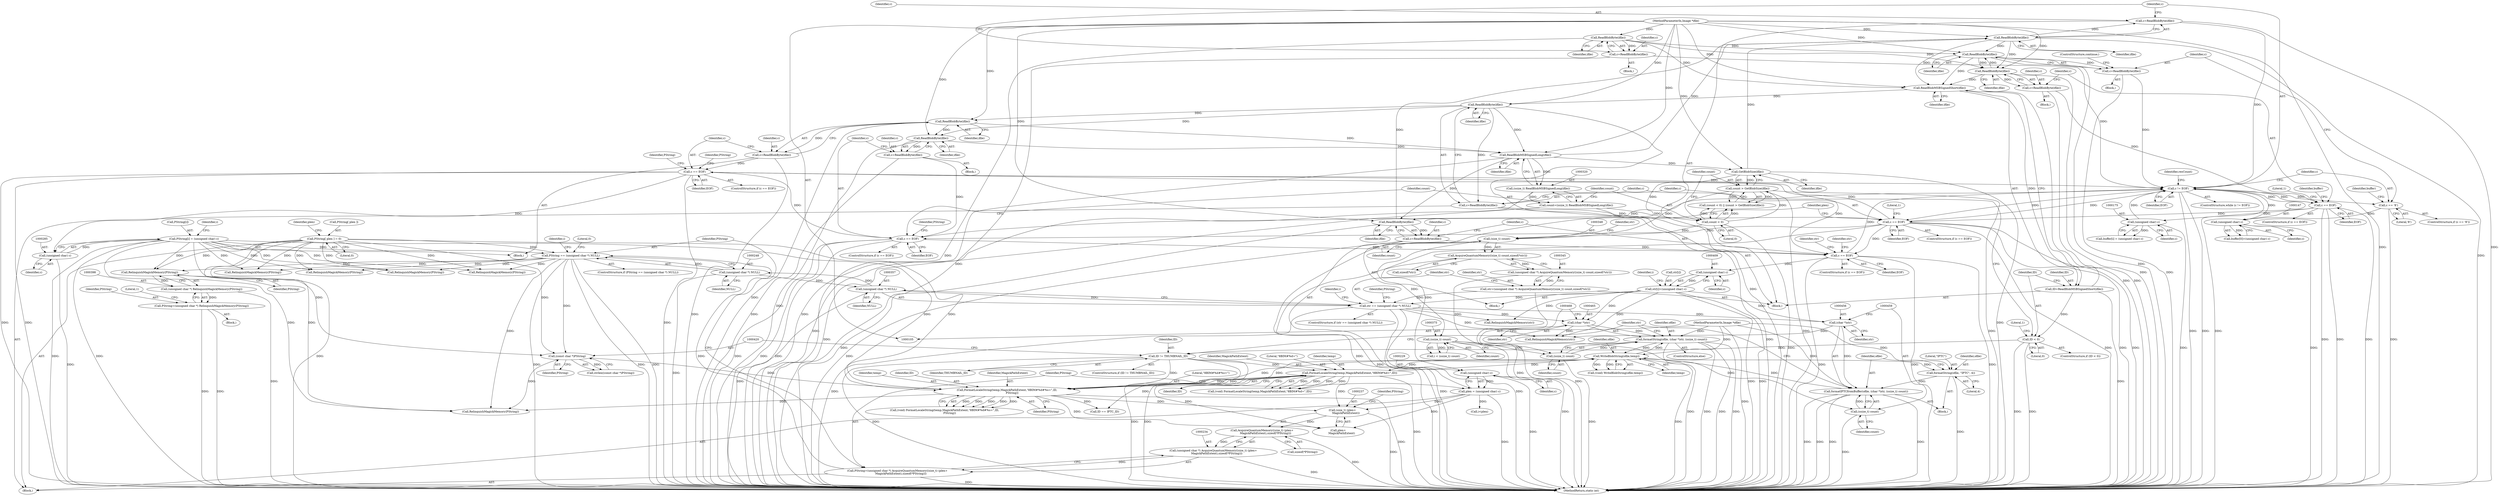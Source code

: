 digraph "1_ImageMagick_cb1214c124e1bd61f7dd551b94a794864861592e@pointer" {
"1000399" [label="(Call,RelinquishMagickMemory(PString))"];
"1000280" [label="(Call,PString[i] = (unsigned char) c)"];
"1000284" [label="(Call,(unsigned char) c)"];
"1000267" [label="(Call,c == EOF)"];
"1000262" [label="(Call,c=ReadBlobByte(ifile))"];
"1000264" [label="(Call,ReadBlobByte(ifile))"];
"1000217" [label="(Call,ReadBlobByte(ifile))"];
"1000204" [label="(Call,ReadBlobMSBSignedShort(ifile))"];
"1000129" [label="(Call,ReadBlobByte(ifile))"];
"1000106" [label="(MethodParameterIn,Image *ifile)"];
"1000199" [label="(Call,ReadBlobByte(ifile))"];
"1000161" [label="(Call,ReadBlobByte(ifile))"];
"1000486" [label="(Call,ReadBlobByte(ifile))"];
"1000330" [label="(Call,GetBlobSize(ifile))"];
"1000321" [label="(Call,ReadBlobMSBSignedLong(ifile))"];
"1000301" [label="(Call,ReadBlobByte(ifile))"];
"1000382" [label="(Call,ReadBlobByte(ifile))"];
"1000220" [label="(Call,c == EOF)"];
"1000215" [label="(Call,c=ReadBlobByte(ifile))"];
"1000164" [label="(Call,c == EOF)"];
"1000159" [label="(Call,c=ReadBlobByte(ifile))"];
"1000132" [label="(Call,c != EOF)"];
"1000127" [label="(Call,c=ReadBlobByte(ifile))"];
"1000484" [label="(Call,c=ReadBlobByte(ifile))"];
"1000197" [label="(Call,c=ReadBlobByte(ifile))"];
"1000146" [label="(Call,(unsigned char) c)"];
"1000137" [label="(Call,c == '8')"];
"1000174" [label="(Call,(unsigned char) c)"];
"1000385" [label="(Call,c == EOF)"];
"1000380" [label="(Call,c=ReadBlobByte(ifile))"];
"1000304" [label="(Call,c == EOF)"];
"1000299" [label="(Call,c=ReadBlobByte(ifile))"];
"1000287" [label="(Call,PString[ plen ] = 0)"];
"1000245" [label="(Call,PString == (unsigned char *) NULL)"];
"1000231" [label="(Call,PString=(unsigned char *) AcquireQuantumMemory((size_t) (plen+\n        MagickPathExtent),sizeof(*PString)))"];
"1000233" [label="(Call,(unsigned char *) AcquireQuantumMemory((size_t) (plen+\n        MagickPathExtent),sizeof(*PString)))"];
"1000235" [label="(Call,AcquireQuantumMemory((size_t) (plen+\n        MagickPathExtent),sizeof(*PString)))"];
"1000236" [label="(Call,(size_t) (plen+\n        MagickPathExtent))"];
"1000226" [label="(Call,plen = (unsigned char) c)"];
"1000228" [label="(Call,(unsigned char) c)"];
"1000434" [label="(Call,FormatLocaleString(temp,MagickPathExtent,\"8BIM#%d=\",ID))"];
"1000441" [label="(Call,WriteBlobString(ofile,temp))"];
"1000462" [label="(Call,formatString(ofile, (char *)str, (ssize_t) count))"];
"1000107" [label="(MethodParameterIn,Image *ofile)"];
"1000464" [label="(Call,(char *)str)"];
"1000404" [label="(Call,str[i]=(unsigned char) c)"];
"1000408" [label="(Call,(unsigned char) c)"];
"1000354" [label="(Call,str == (unsigned char *) NULL)"];
"1000342" [label="(Call,str=(unsigned char *) AcquireQuantumMemory((size_t) count,sizeof(*str)))"];
"1000344" [label="(Call,(unsigned char *) AcquireQuantumMemory((size_t) count,sizeof(*str)))"];
"1000346" [label="(Call,AcquireQuantumMemory((size_t) count,sizeof(*str)))"];
"1000347" [label="(Call,(size_t) count)"];
"1000325" [label="(Call,count < 0)"];
"1000317" [label="(Call,count=(ssize_t) ReadBlobMSBSignedLong(ifile))"];
"1000319" [label="(Call,(ssize_t) ReadBlobMSBSignedLong(ifile))"];
"1000328" [label="(Call,count > GetBlobSize(ifile))"];
"1000356" [label="(Call,(unsigned char *) NULL)"];
"1000247" [label="(Call,(unsigned char *) NULL)"];
"1000467" [label="(Call,(ssize_t) count)"];
"1000374" [label="(Call,(ssize_t) count)"];
"1000453" [label="(Call,formatIPTCfromBuffer(ofile, (char *)str, (ssize_t) count))"];
"1000449" [label="(Call,formatString(ofile, \"IPTC\", 4))"];
"1000455" [label="(Call,(char *)str)"];
"1000458" [label="(Call,(ssize_t) count)"];
"1000425" [label="(Call,FormatLocaleString(temp,MagickPathExtent,\"8BIM#%d#%s=\",ID,\n            PString))"];
"1000412" [label="(Call,ID != THUMBNAIL_ID)"];
"1000207" [label="(Call,ID < 0)"];
"1000202" [label="(Call,ID=ReadBlobMSBSignedShort(ifile))"];
"1000419" [label="(Call,(const char *)PString)"];
"1000397" [label="(Call,(unsigned char *) RelinquishMagickMemory(PString))"];
"1000395" [label="(Call,PString=(unsigned char *) RelinquishMagickMemory(PString))"];
"1000227" [label="(Identifier,plen)"];
"1000204" [label="(Call,ReadBlobMSBSignedShort(ifile))"];
"1000133" [label="(Identifier,c)"];
"1000400" [label="(Identifier,PString)"];
"1000241" [label="(Call,sizeof(*PString))"];
"1000438" [label="(Identifier,ID)"];
"1000385" [label="(Call,c == EOF)"];
"1000388" [label="(Block,)"];
"1000226" [label="(Call,plen = (unsigned char) c)"];
"1000275" [label="(Call,RelinquishMagickMemory(PString))"];
"1000137" [label="(Call,c == '8')"];
"1000443" [label="(Identifier,temp)"];
"1000134" [label="(Identifier,EOF)"];
"1000463" [label="(Identifier,ofile)"];
"1000203" [label="(Identifier,ID)"];
"1000264" [label="(Call,ReadBlobByte(ifile))"];
"1000406" [label="(Identifier,str)"];
"1000458" [label="(Call,(ssize_t) count)"];
"1000399" [label="(Call,RelinquishMagickMemory(PString))"];
"1000166" [label="(Identifier,EOF)"];
"1000386" [label="(Identifier,c)"];
"1000484" [label="(Call,c=ReadBlobByte(ifile))"];
"1000272" [label="(Identifier,PString)"];
"1000129" [label="(Call,ReadBlobByte(ifile))"];
"1000442" [label="(Identifier,ofile)"];
"1000127" [label="(Call,c=ReadBlobByte(ifile))"];
"1000364" [label="(Call,RelinquishMagickMemory(PString))"];
"1000201" [label="(ControlStructure,continue;)"];
"1000302" [label="(Identifier,ifile)"];
"1000428" [label="(Literal,\"8BIM#%d#%s=\")"];
"1000213" [label="(Block,)"];
"1000233" [label="(Call,(unsigned char *) AcquireQuantumMemory((size_t) (plen+\n        MagickPathExtent),sizeof(*PString)))"];
"1000301" [label="(Call,ReadBlobByte(ifile))"];
"1000135" [label="(Block,)"];
"1000405" [label="(Call,str[i])"];
"1000432" [label="(Call,(void) FormatLocaleString(temp,MagickPathExtent,\"8BIM#%d=\",ID))"];
"1000260" [label="(Identifier,i)"];
"1000139" [label="(Literal,'8')"];
"1000298" [label="(Block,)"];
"1000312" [label="(Call,RelinquishMagickMemory(PString))"];
"1000450" [label="(Identifier,ofile)"];
"1000132" [label="(Call,c != EOF)"];
"1000268" [label="(Identifier,c)"];
"1000325" [label="(Call,count < 0)"];
"1000434" [label="(Call,FormatLocaleString(temp,MagickPathExtent,\"8BIM#%d=\",ID))"];
"1000225" [label="(Literal,1)"];
"1000355" [label="(Identifier,str)"];
"1000172" [label="(Identifier,buffer)"];
"1000426" [label="(Identifier,temp)"];
"1000246" [label="(Identifier,PString)"];
"1000404" [label="(Call,str[i]=(unsigned char) c)"];
"1000486" [label="(Call,ReadBlobByte(ifile))"];
"1000322" [label="(Identifier,ifile)"];
"1000222" [label="(Identifier,EOF)"];
"1000131" [label="(ControlStructure,while (c != EOF))"];
"1000199" [label="(Call,ReadBlobByte(ifile))"];
"1000423" [label="(Call,(void) FormatLocaleString(temp,MagickPathExtent,\"8BIM#%d#%s=\",ID,\n            PString))"];
"1000165" [label="(Identifier,c)"];
"1000460" [label="(Identifier,count)"];
"1000209" [label="(Literal,0)"];
"1000361" [label="(Identifier,PString)"];
"1000330" [label="(Call,GetBlobSize(ifile))"];
"1000299" [label="(Call,c=ReadBlobByte(ifile))"];
"1000265" [label="(Identifier,ifile)"];
"1000329" [label="(Identifier,count)"];
"1000480" [label="(Call,RelinquishMagickMemory(PString))"];
"1000324" [label="(Call,(count < 0) || (count > GetBlobSize(ifile)))"];
"1000286" [label="(Identifier,c)"];
"1000381" [label="(Identifier,c)"];
"1000212" [label="(Literal,1)"];
"1000230" [label="(Identifier,c)"];
"1000429" [label="(Identifier,ID)"];
"1000159" [label="(Call,c=ReadBlobByte(ifile))"];
"1000198" [label="(Identifier,c)"];
"1000261" [label="(Block,)"];
"1000439" [label="(Call,(void) WriteBlobString(ofile,temp))"];
"1000162" [label="(Identifier,ifile)"];
"1000217" [label="(Call,ReadBlobByte(ifile))"];
"1000485" [label="(Identifier,c)"];
"1000138" [label="(Identifier,c)"];
"1000327" [label="(Literal,0)"];
"1000418" [label="(Call,strlen((const char *)PString))"];
"1000419" [label="(Call,(const char *)PString)"];
"1000144" [label="(Identifier,buffer)"];
"1000410" [label="(Identifier,c)"];
"1000376" [label="(Identifier,count)"];
"1000107" [label="(MethodParameterIn,Image *ofile)"];
"1000382" [label="(Call,ReadBlobByte(ifile))"];
"1000384" [label="(ControlStructure,if (c == EOF))"];
"1000387" [label="(Identifier,EOF)"];
"1000235" [label="(Call,AcquireQuantumMemory((size_t) (plen+\n        MagickPathExtent),sizeof(*PString)))"];
"1000306" [label="(Identifier,EOF)"];
"1000284" [label="(Call,(unsigned char) c)"];
"1000245" [label="(Call,PString == (unsigned char *) NULL)"];
"1000352" [label="(Identifier,str)"];
"1000282" [label="(Identifier,PString)"];
"1000437" [label="(Literal,\"8BIM#%d=\")"];
"1000326" [label="(Identifier,count)"];
"1000148" [label="(Identifier,c)"];
"1000228" [label="(Call,(unsigned char) c)"];
"1000300" [label="(Identifier,c)"];
"1000287" [label="(Call,PString[ plen ] = 0)"];
"1000303" [label="(ControlStructure,if (c == EOF))"];
"1000232" [label="(Identifier,PString)"];
"1000412" [label="(Call,ID != THUMBNAIL_ID)"];
"1000350" [label="(Call,sizeof(*str))"];
"1000396" [label="(Identifier,PString)"];
"1000448" [label="(Block,)"];
"1000305" [label="(Identifier,c)"];
"1000216" [label="(Identifier,c)"];
"1000427" [label="(Identifier,MagickPathExtent)"];
"1000474" [label="(Call,RelinquishMagickMemory(str))"];
"1000393" [label="(Call,RelinquishMagickMemory(str))"];
"1000451" [label="(Literal,\"IPTC\")"];
"1000169" [label="(Literal,1)"];
"1000379" [label="(Block,)"];
"1000263" [label="(Identifier,c)"];
"1000161" [label="(Call,ReadBlobByte(ifile))"];
"1000267" [label="(Call,c == EOF)"];
"1000452" [label="(Literal,4)"];
"1000254" [label="(Identifier,i)"];
"1000455" [label="(Call,(char *)str)"];
"1000461" [label="(ControlStructure,else)"];
"1000291" [label="(Literal,0)"];
"1000200" [label="(Identifier,ifile)"];
"1000411" [label="(ControlStructure,if (ID != THUMBNAIL_ID))"];
"1000309" [label="(Identifier,PString)"];
"1000435" [label="(Identifier,temp)"];
"1000383" [label="(Identifier,ifile)"];
"1000342" [label="(Call,str=(unsigned char *) AcquireQuantumMemory((size_t) count,sizeof(*str)))"];
"1000343" [label="(Identifier,str)"];
"1000380" [label="(Call,c=ReadBlobByte(ifile))"];
"1000337" [label="(Call,RelinquishMagickMemory(PString))"];
"1000142" [label="(Call,buffer[0]=(unsigned char) c)"];
"1000269" [label="(Identifier,EOF)"];
"1000266" [label="(ControlStructure,if (c == EOF))"];
"1000489" [label="(Identifier,resCount)"];
"1000441" [label="(Call,WriteBlobString(ofile,temp))"];
"1000344" [label="(Call,(unsigned char *) AcquireQuantumMemory((size_t) count,sizeof(*str)))"];
"1000108" [label="(Block,)"];
"1000197" [label="(Call,c=ReadBlobByte(ifile))"];
"1000374" [label="(Call,(ssize_t) count)"];
"1000318" [label="(Identifier,count)"];
"1000244" [label="(ControlStructure,if (PString == (unsigned char *) NULL))"];
"1000176" [label="(Identifier,c)"];
"1000170" [label="(Call,buffer[i] = (unsigned char) c)"];
"1000146" [label="(Call,(unsigned char) c)"];
"1000490" [label="(MethodReturn,static int)"];
"1000158" [label="(Block,)"];
"1000196" [label="(Block,)"];
"1000346" [label="(Call,AcquireQuantumMemory((size_t) count,sizeof(*str)))"];
"1000349" [label="(Identifier,count)"];
"1000163" [label="(ControlStructure,if (c == EOF))"];
"1000238" [label="(Call,plen+\n        MagickPathExtent)"];
"1000445" [label="(Call,ID == IPTC_ID)"];
"1000304" [label="(Call,c == EOF)"];
"1000467" [label="(Call,(ssize_t) count)"];
"1000471" [label="(Identifier,str)"];
"1000449" [label="(Call,formatString(ofile, \"IPTC\", 4))"];
"1000207" [label="(Call,ID < 0)"];
"1000262" [label="(Call,c=ReadBlobByte(ifile))"];
"1000347" [label="(Call,(size_t) count)"];
"1000414" [label="(Identifier,THUMBNAIL_ID)"];
"1000288" [label="(Call,PString[ plen ])"];
"1000464" [label="(Call,(char *)str)"];
"1000378" [label="(Identifier,i)"];
"1000280" [label="(Call,PString[i] = (unsigned char) c)"];
"1000128" [label="(Identifier,c)"];
"1000321" [label="(Call,ReadBlobMSBSignedLong(ifile))"];
"1000372" [label="(Call,i < (ssize_t) count)"];
"1000220" [label="(Call,c == EOF)"];
"1000436" [label="(Identifier,MagickPathExtent)"];
"1000218" [label="(Identifier,ifile)"];
"1000469" [label="(Identifier,count)"];
"1000454" [label="(Identifier,ofile)"];
"1000390" [label="(Identifier,str)"];
"1000295" [label="(Identifier,plen)"];
"1000247" [label="(Call,(unsigned char *) NULL)"];
"1000354" [label="(Call,str == (unsigned char *) NULL)"];
"1000164" [label="(Call,c == EOF)"];
"1000174" [label="(Call,(unsigned char) c)"];
"1000251" [label="(Literal,0)"];
"1000256" [label="(Call,i<plen)"];
"1000219" [label="(ControlStructure,if (c == EOF))"];
"1000453" [label="(Call,formatIPTCfromBuffer(ofile, (char *)str, (ssize_t) count))"];
"1000408" [label="(Call,(unsigned char) c)"];
"1000395" [label="(Call,PString=(unsigned char *) RelinquishMagickMemory(PString))"];
"1000397" [label="(Call,(unsigned char *) RelinquishMagickMemory(PString))"];
"1000130" [label="(Identifier,ifile)"];
"1000281" [label="(Call,PString[i])"];
"1000205" [label="(Identifier,ifile)"];
"1000457" [label="(Identifier,str)"];
"1000236" [label="(Call,(size_t) (plen+\n        MagickPathExtent))"];
"1000328" [label="(Call,count > GetBlobSize(ifile))"];
"1000487" [label="(Identifier,ifile)"];
"1000466" [label="(Identifier,str)"];
"1000249" [label="(Identifier,NULL)"];
"1000370" [label="(Identifier,i)"];
"1000413" [label="(Identifier,ID)"];
"1000106" [label="(MethodParameterIn,Image *ifile)"];
"1000356" [label="(Call,(unsigned char *) NULL)"];
"1000358" [label="(Identifier,NULL)"];
"1000425" [label="(Call,FormatLocaleString(temp,MagickPathExtent,\"8BIM#%d#%s=\",ID,\n            PString))"];
"1000221" [label="(Identifier,c)"];
"1000231" [label="(Call,PString=(unsigned char *) AcquireQuantumMemory((size_t) (plen+\n        MagickPathExtent),sizeof(*PString)))"];
"1000215" [label="(Call,c=ReadBlobByte(ifile))"];
"1000206" [label="(ControlStructure,if (ID < 0))"];
"1000331" [label="(Identifier,ifile)"];
"1000319" [label="(Call,(ssize_t) ReadBlobMSBSignedLong(ifile))"];
"1000243" [label="(Identifier,PString)"];
"1000430" [label="(Identifier,PString)"];
"1000421" [label="(Identifier,PString)"];
"1000317" [label="(Call,count=(ssize_t) ReadBlobMSBSignedLong(ifile))"];
"1000208" [label="(Identifier,ID)"];
"1000160" [label="(Identifier,c)"];
"1000462" [label="(Call,formatString(ofile, (char *)str, (ssize_t) count))"];
"1000353" [label="(ControlStructure,if (str == (unsigned char *) NULL))"];
"1000202" [label="(Call,ID=ReadBlobMSBSignedShort(ifile))"];
"1000403" [label="(Literal,1)"];
"1000136" [label="(ControlStructure,if (c == '8'))"];
"1000399" -> "1000397"  [label="AST: "];
"1000399" -> "1000400"  [label="CFG: "];
"1000400" -> "1000399"  [label="AST: "];
"1000397" -> "1000399"  [label="CFG: "];
"1000399" -> "1000397"  [label="DDG: "];
"1000280" -> "1000399"  [label="DDG: "];
"1000287" -> "1000399"  [label="DDG: "];
"1000245" -> "1000399"  [label="DDG: "];
"1000280" -> "1000261"  [label="AST: "];
"1000280" -> "1000284"  [label="CFG: "];
"1000281" -> "1000280"  [label="AST: "];
"1000284" -> "1000280"  [label="AST: "];
"1000260" -> "1000280"  [label="CFG: "];
"1000280" -> "1000490"  [label="DDG: "];
"1000280" -> "1000490"  [label="DDG: "];
"1000280" -> "1000245"  [label="DDG: "];
"1000280" -> "1000275"  [label="DDG: "];
"1000284" -> "1000280"  [label="DDG: "];
"1000280" -> "1000312"  [label="DDG: "];
"1000280" -> "1000337"  [label="DDG: "];
"1000280" -> "1000364"  [label="DDG: "];
"1000280" -> "1000419"  [label="DDG: "];
"1000280" -> "1000425"  [label="DDG: "];
"1000280" -> "1000480"  [label="DDG: "];
"1000284" -> "1000286"  [label="CFG: "];
"1000285" -> "1000284"  [label="AST: "];
"1000286" -> "1000284"  [label="AST: "];
"1000284" -> "1000490"  [label="DDG: "];
"1000267" -> "1000284"  [label="DDG: "];
"1000267" -> "1000266"  [label="AST: "];
"1000267" -> "1000269"  [label="CFG: "];
"1000268" -> "1000267"  [label="AST: "];
"1000269" -> "1000267"  [label="AST: "];
"1000272" -> "1000267"  [label="CFG: "];
"1000282" -> "1000267"  [label="CFG: "];
"1000267" -> "1000490"  [label="DDG: "];
"1000267" -> "1000490"  [label="DDG: "];
"1000267" -> "1000490"  [label="DDG: "];
"1000267" -> "1000132"  [label="DDG: "];
"1000262" -> "1000267"  [label="DDG: "];
"1000220" -> "1000267"  [label="DDG: "];
"1000267" -> "1000304"  [label="DDG: "];
"1000267" -> "1000385"  [label="DDG: "];
"1000262" -> "1000261"  [label="AST: "];
"1000262" -> "1000264"  [label="CFG: "];
"1000263" -> "1000262"  [label="AST: "];
"1000264" -> "1000262"  [label="AST: "];
"1000268" -> "1000262"  [label="CFG: "];
"1000262" -> "1000490"  [label="DDG: "];
"1000264" -> "1000262"  [label="DDG: "];
"1000264" -> "1000265"  [label="CFG: "];
"1000265" -> "1000264"  [label="AST: "];
"1000264" -> "1000490"  [label="DDG: "];
"1000217" -> "1000264"  [label="DDG: "];
"1000106" -> "1000264"  [label="DDG: "];
"1000264" -> "1000301"  [label="DDG: "];
"1000264" -> "1000321"  [label="DDG: "];
"1000217" -> "1000215"  [label="AST: "];
"1000217" -> "1000218"  [label="CFG: "];
"1000218" -> "1000217"  [label="AST: "];
"1000215" -> "1000217"  [label="CFG: "];
"1000217" -> "1000490"  [label="DDG: "];
"1000217" -> "1000215"  [label="DDG: "];
"1000204" -> "1000217"  [label="DDG: "];
"1000106" -> "1000217"  [label="DDG: "];
"1000217" -> "1000301"  [label="DDG: "];
"1000217" -> "1000321"  [label="DDG: "];
"1000204" -> "1000202"  [label="AST: "];
"1000204" -> "1000205"  [label="CFG: "];
"1000205" -> "1000204"  [label="AST: "];
"1000202" -> "1000204"  [label="CFG: "];
"1000204" -> "1000490"  [label="DDG: "];
"1000204" -> "1000202"  [label="DDG: "];
"1000129" -> "1000204"  [label="DDG: "];
"1000199" -> "1000204"  [label="DDG: "];
"1000161" -> "1000204"  [label="DDG: "];
"1000486" -> "1000204"  [label="DDG: "];
"1000106" -> "1000204"  [label="DDG: "];
"1000129" -> "1000127"  [label="AST: "];
"1000129" -> "1000130"  [label="CFG: "];
"1000130" -> "1000129"  [label="AST: "];
"1000127" -> "1000129"  [label="CFG: "];
"1000129" -> "1000490"  [label="DDG: "];
"1000129" -> "1000127"  [label="DDG: "];
"1000106" -> "1000129"  [label="DDG: "];
"1000129" -> "1000161"  [label="DDG: "];
"1000129" -> "1000199"  [label="DDG: "];
"1000106" -> "1000105"  [label="AST: "];
"1000106" -> "1000490"  [label="DDG: "];
"1000106" -> "1000161"  [label="DDG: "];
"1000106" -> "1000199"  [label="DDG: "];
"1000106" -> "1000301"  [label="DDG: "];
"1000106" -> "1000321"  [label="DDG: "];
"1000106" -> "1000330"  [label="DDG: "];
"1000106" -> "1000382"  [label="DDG: "];
"1000106" -> "1000486"  [label="DDG: "];
"1000199" -> "1000197"  [label="AST: "];
"1000199" -> "1000200"  [label="CFG: "];
"1000200" -> "1000199"  [label="AST: "];
"1000197" -> "1000199"  [label="CFG: "];
"1000199" -> "1000490"  [label="DDG: "];
"1000199" -> "1000161"  [label="DDG: "];
"1000199" -> "1000197"  [label="DDG: "];
"1000161" -> "1000199"  [label="DDG: "];
"1000486" -> "1000199"  [label="DDG: "];
"1000161" -> "1000159"  [label="AST: "];
"1000161" -> "1000162"  [label="CFG: "];
"1000162" -> "1000161"  [label="AST: "];
"1000159" -> "1000161"  [label="CFG: "];
"1000161" -> "1000490"  [label="DDG: "];
"1000161" -> "1000159"  [label="DDG: "];
"1000486" -> "1000161"  [label="DDG: "];
"1000486" -> "1000484"  [label="AST: "];
"1000486" -> "1000487"  [label="CFG: "];
"1000487" -> "1000486"  [label="AST: "];
"1000484" -> "1000486"  [label="CFG: "];
"1000486" -> "1000490"  [label="DDG: "];
"1000486" -> "1000484"  [label="DDG: "];
"1000330" -> "1000486"  [label="DDG: "];
"1000382" -> "1000486"  [label="DDG: "];
"1000321" -> "1000486"  [label="DDG: "];
"1000330" -> "1000328"  [label="AST: "];
"1000330" -> "1000331"  [label="CFG: "];
"1000331" -> "1000330"  [label="AST: "];
"1000328" -> "1000330"  [label="CFG: "];
"1000330" -> "1000490"  [label="DDG: "];
"1000330" -> "1000328"  [label="DDG: "];
"1000321" -> "1000330"  [label="DDG: "];
"1000330" -> "1000382"  [label="DDG: "];
"1000321" -> "1000319"  [label="AST: "];
"1000321" -> "1000322"  [label="CFG: "];
"1000322" -> "1000321"  [label="AST: "];
"1000319" -> "1000321"  [label="CFG: "];
"1000321" -> "1000490"  [label="DDG: "];
"1000321" -> "1000319"  [label="DDG: "];
"1000301" -> "1000321"  [label="DDG: "];
"1000321" -> "1000382"  [label="DDG: "];
"1000301" -> "1000299"  [label="AST: "];
"1000301" -> "1000302"  [label="CFG: "];
"1000302" -> "1000301"  [label="AST: "];
"1000299" -> "1000301"  [label="CFG: "];
"1000301" -> "1000490"  [label="DDG: "];
"1000301" -> "1000299"  [label="DDG: "];
"1000382" -> "1000380"  [label="AST: "];
"1000382" -> "1000383"  [label="CFG: "];
"1000383" -> "1000382"  [label="AST: "];
"1000380" -> "1000382"  [label="CFG: "];
"1000382" -> "1000490"  [label="DDG: "];
"1000382" -> "1000380"  [label="DDG: "];
"1000220" -> "1000219"  [label="AST: "];
"1000220" -> "1000222"  [label="CFG: "];
"1000221" -> "1000220"  [label="AST: "];
"1000222" -> "1000220"  [label="AST: "];
"1000225" -> "1000220"  [label="CFG: "];
"1000227" -> "1000220"  [label="CFG: "];
"1000220" -> "1000490"  [label="DDG: "];
"1000220" -> "1000490"  [label="DDG: "];
"1000220" -> "1000490"  [label="DDG: "];
"1000220" -> "1000132"  [label="DDG: "];
"1000215" -> "1000220"  [label="DDG: "];
"1000164" -> "1000220"  [label="DDG: "];
"1000132" -> "1000220"  [label="DDG: "];
"1000220" -> "1000228"  [label="DDG: "];
"1000220" -> "1000304"  [label="DDG: "];
"1000220" -> "1000385"  [label="DDG: "];
"1000215" -> "1000213"  [label="AST: "];
"1000216" -> "1000215"  [label="AST: "];
"1000221" -> "1000215"  [label="CFG: "];
"1000215" -> "1000490"  [label="DDG: "];
"1000164" -> "1000163"  [label="AST: "];
"1000164" -> "1000166"  [label="CFG: "];
"1000165" -> "1000164"  [label="AST: "];
"1000166" -> "1000164"  [label="AST: "];
"1000169" -> "1000164"  [label="CFG: "];
"1000172" -> "1000164"  [label="CFG: "];
"1000164" -> "1000490"  [label="DDG: "];
"1000164" -> "1000490"  [label="DDG: "];
"1000164" -> "1000490"  [label="DDG: "];
"1000164" -> "1000132"  [label="DDG: "];
"1000159" -> "1000164"  [label="DDG: "];
"1000132" -> "1000164"  [label="DDG: "];
"1000164" -> "1000174"  [label="DDG: "];
"1000159" -> "1000158"  [label="AST: "];
"1000160" -> "1000159"  [label="AST: "];
"1000165" -> "1000159"  [label="CFG: "];
"1000159" -> "1000490"  [label="DDG: "];
"1000132" -> "1000131"  [label="AST: "];
"1000132" -> "1000134"  [label="CFG: "];
"1000133" -> "1000132"  [label="AST: "];
"1000134" -> "1000132"  [label="AST: "];
"1000138" -> "1000132"  [label="CFG: "];
"1000489" -> "1000132"  [label="CFG: "];
"1000132" -> "1000490"  [label="DDG: "];
"1000132" -> "1000490"  [label="DDG: "];
"1000132" -> "1000490"  [label="DDG: "];
"1000127" -> "1000132"  [label="DDG: "];
"1000484" -> "1000132"  [label="DDG: "];
"1000197" -> "1000132"  [label="DDG: "];
"1000146" -> "1000132"  [label="DDG: "];
"1000174" -> "1000132"  [label="DDG: "];
"1000385" -> "1000132"  [label="DDG: "];
"1000304" -> "1000132"  [label="DDG: "];
"1000132" -> "1000137"  [label="DDG: "];
"1000127" -> "1000108"  [label="AST: "];
"1000128" -> "1000127"  [label="AST: "];
"1000133" -> "1000127"  [label="CFG: "];
"1000127" -> "1000490"  [label="DDG: "];
"1000484" -> "1000135"  [label="AST: "];
"1000485" -> "1000484"  [label="AST: "];
"1000133" -> "1000484"  [label="CFG: "];
"1000484" -> "1000490"  [label="DDG: "];
"1000197" -> "1000196"  [label="AST: "];
"1000198" -> "1000197"  [label="AST: "];
"1000201" -> "1000197"  [label="CFG: "];
"1000197" -> "1000490"  [label="DDG: "];
"1000146" -> "1000142"  [label="AST: "];
"1000146" -> "1000148"  [label="CFG: "];
"1000147" -> "1000146"  [label="AST: "];
"1000148" -> "1000146"  [label="AST: "];
"1000142" -> "1000146"  [label="CFG: "];
"1000146" -> "1000490"  [label="DDG: "];
"1000146" -> "1000142"  [label="DDG: "];
"1000137" -> "1000146"  [label="DDG: "];
"1000137" -> "1000136"  [label="AST: "];
"1000137" -> "1000139"  [label="CFG: "];
"1000138" -> "1000137"  [label="AST: "];
"1000139" -> "1000137"  [label="AST: "];
"1000144" -> "1000137"  [label="CFG: "];
"1000198" -> "1000137"  [label="CFG: "];
"1000137" -> "1000490"  [label="DDG: "];
"1000174" -> "1000170"  [label="AST: "];
"1000174" -> "1000176"  [label="CFG: "];
"1000175" -> "1000174"  [label="AST: "];
"1000176" -> "1000174"  [label="AST: "];
"1000170" -> "1000174"  [label="CFG: "];
"1000174" -> "1000490"  [label="DDG: "];
"1000174" -> "1000170"  [label="DDG: "];
"1000385" -> "1000384"  [label="AST: "];
"1000385" -> "1000387"  [label="CFG: "];
"1000386" -> "1000385"  [label="AST: "];
"1000387" -> "1000385"  [label="AST: "];
"1000390" -> "1000385"  [label="CFG: "];
"1000406" -> "1000385"  [label="CFG: "];
"1000385" -> "1000490"  [label="DDG: "];
"1000385" -> "1000490"  [label="DDG: "];
"1000385" -> "1000490"  [label="DDG: "];
"1000380" -> "1000385"  [label="DDG: "];
"1000304" -> "1000385"  [label="DDG: "];
"1000385" -> "1000408"  [label="DDG: "];
"1000380" -> "1000379"  [label="AST: "];
"1000381" -> "1000380"  [label="AST: "];
"1000386" -> "1000380"  [label="CFG: "];
"1000380" -> "1000490"  [label="DDG: "];
"1000304" -> "1000303"  [label="AST: "];
"1000304" -> "1000306"  [label="CFG: "];
"1000305" -> "1000304"  [label="AST: "];
"1000306" -> "1000304"  [label="AST: "];
"1000309" -> "1000304"  [label="CFG: "];
"1000318" -> "1000304"  [label="CFG: "];
"1000304" -> "1000490"  [label="DDG: "];
"1000304" -> "1000490"  [label="DDG: "];
"1000304" -> "1000490"  [label="DDG: "];
"1000299" -> "1000304"  [label="DDG: "];
"1000299" -> "1000298"  [label="AST: "];
"1000300" -> "1000299"  [label="AST: "];
"1000305" -> "1000299"  [label="CFG: "];
"1000299" -> "1000490"  [label="DDG: "];
"1000287" -> "1000213"  [label="AST: "];
"1000287" -> "1000291"  [label="CFG: "];
"1000288" -> "1000287"  [label="AST: "];
"1000291" -> "1000287"  [label="AST: "];
"1000295" -> "1000287"  [label="CFG: "];
"1000287" -> "1000490"  [label="DDG: "];
"1000287" -> "1000245"  [label="DDG: "];
"1000287" -> "1000275"  [label="DDG: "];
"1000287" -> "1000312"  [label="DDG: "];
"1000287" -> "1000337"  [label="DDG: "];
"1000287" -> "1000364"  [label="DDG: "];
"1000287" -> "1000419"  [label="DDG: "];
"1000287" -> "1000425"  [label="DDG: "];
"1000287" -> "1000480"  [label="DDG: "];
"1000245" -> "1000244"  [label="AST: "];
"1000245" -> "1000247"  [label="CFG: "];
"1000246" -> "1000245"  [label="AST: "];
"1000247" -> "1000245"  [label="AST: "];
"1000251" -> "1000245"  [label="CFG: "];
"1000254" -> "1000245"  [label="CFG: "];
"1000245" -> "1000490"  [label="DDG: "];
"1000245" -> "1000490"  [label="DDG: "];
"1000245" -> "1000490"  [label="DDG: "];
"1000231" -> "1000245"  [label="DDG: "];
"1000247" -> "1000245"  [label="DDG: "];
"1000245" -> "1000275"  [label="DDG: "];
"1000245" -> "1000312"  [label="DDG: "];
"1000245" -> "1000337"  [label="DDG: "];
"1000245" -> "1000364"  [label="DDG: "];
"1000245" -> "1000419"  [label="DDG: "];
"1000245" -> "1000480"  [label="DDG: "];
"1000231" -> "1000213"  [label="AST: "];
"1000231" -> "1000233"  [label="CFG: "];
"1000232" -> "1000231"  [label="AST: "];
"1000233" -> "1000231"  [label="AST: "];
"1000246" -> "1000231"  [label="CFG: "];
"1000231" -> "1000490"  [label="DDG: "];
"1000233" -> "1000231"  [label="DDG: "];
"1000233" -> "1000235"  [label="CFG: "];
"1000234" -> "1000233"  [label="AST: "];
"1000235" -> "1000233"  [label="AST: "];
"1000233" -> "1000490"  [label="DDG: "];
"1000235" -> "1000233"  [label="DDG: "];
"1000235" -> "1000241"  [label="CFG: "];
"1000236" -> "1000235"  [label="AST: "];
"1000241" -> "1000235"  [label="AST: "];
"1000235" -> "1000490"  [label="DDG: "];
"1000236" -> "1000235"  [label="DDG: "];
"1000236" -> "1000238"  [label="CFG: "];
"1000237" -> "1000236"  [label="AST: "];
"1000238" -> "1000236"  [label="AST: "];
"1000243" -> "1000236"  [label="CFG: "];
"1000236" -> "1000490"  [label="DDG: "];
"1000226" -> "1000236"  [label="DDG: "];
"1000434" -> "1000236"  [label="DDG: "];
"1000425" -> "1000236"  [label="DDG: "];
"1000226" -> "1000213"  [label="AST: "];
"1000226" -> "1000228"  [label="CFG: "];
"1000227" -> "1000226"  [label="AST: "];
"1000228" -> "1000226"  [label="AST: "];
"1000232" -> "1000226"  [label="CFG: "];
"1000226" -> "1000490"  [label="DDG: "];
"1000228" -> "1000226"  [label="DDG: "];
"1000226" -> "1000238"  [label="DDG: "];
"1000226" -> "1000256"  [label="DDG: "];
"1000228" -> "1000230"  [label="CFG: "];
"1000229" -> "1000228"  [label="AST: "];
"1000230" -> "1000228"  [label="AST: "];
"1000228" -> "1000490"  [label="DDG: "];
"1000434" -> "1000432"  [label="AST: "];
"1000434" -> "1000438"  [label="CFG: "];
"1000435" -> "1000434"  [label="AST: "];
"1000436" -> "1000434"  [label="AST: "];
"1000437" -> "1000434"  [label="AST: "];
"1000438" -> "1000434"  [label="AST: "];
"1000432" -> "1000434"  [label="CFG: "];
"1000434" -> "1000490"  [label="DDG: "];
"1000434" -> "1000238"  [label="DDG: "];
"1000434" -> "1000425"  [label="DDG: "];
"1000434" -> "1000432"  [label="DDG: "];
"1000434" -> "1000432"  [label="DDG: "];
"1000434" -> "1000432"  [label="DDG: "];
"1000434" -> "1000432"  [label="DDG: "];
"1000441" -> "1000434"  [label="DDG: "];
"1000425" -> "1000434"  [label="DDG: "];
"1000412" -> "1000434"  [label="DDG: "];
"1000434" -> "1000441"  [label="DDG: "];
"1000434" -> "1000445"  [label="DDG: "];
"1000441" -> "1000439"  [label="AST: "];
"1000441" -> "1000443"  [label="CFG: "];
"1000442" -> "1000441"  [label="AST: "];
"1000443" -> "1000441"  [label="AST: "];
"1000439" -> "1000441"  [label="CFG: "];
"1000441" -> "1000490"  [label="DDG: "];
"1000441" -> "1000425"  [label="DDG: "];
"1000441" -> "1000439"  [label="DDG: "];
"1000441" -> "1000439"  [label="DDG: "];
"1000462" -> "1000441"  [label="DDG: "];
"1000453" -> "1000441"  [label="DDG: "];
"1000107" -> "1000441"  [label="DDG: "];
"1000425" -> "1000441"  [label="DDG: "];
"1000441" -> "1000449"  [label="DDG: "];
"1000441" -> "1000462"  [label="DDG: "];
"1000462" -> "1000461"  [label="AST: "];
"1000462" -> "1000467"  [label="CFG: "];
"1000463" -> "1000462"  [label="AST: "];
"1000464" -> "1000462"  [label="AST: "];
"1000467" -> "1000462"  [label="AST: "];
"1000471" -> "1000462"  [label="CFG: "];
"1000462" -> "1000490"  [label="DDG: "];
"1000462" -> "1000490"  [label="DDG: "];
"1000462" -> "1000490"  [label="DDG: "];
"1000462" -> "1000490"  [label="DDG: "];
"1000107" -> "1000462"  [label="DDG: "];
"1000464" -> "1000462"  [label="DDG: "];
"1000467" -> "1000462"  [label="DDG: "];
"1000107" -> "1000105"  [label="AST: "];
"1000107" -> "1000490"  [label="DDG: "];
"1000107" -> "1000449"  [label="DDG: "];
"1000107" -> "1000453"  [label="DDG: "];
"1000464" -> "1000466"  [label="CFG: "];
"1000465" -> "1000464"  [label="AST: "];
"1000466" -> "1000464"  [label="AST: "];
"1000468" -> "1000464"  [label="CFG: "];
"1000404" -> "1000464"  [label="DDG: "];
"1000354" -> "1000464"  [label="DDG: "];
"1000464" -> "1000474"  [label="DDG: "];
"1000404" -> "1000379"  [label="AST: "];
"1000404" -> "1000408"  [label="CFG: "];
"1000405" -> "1000404"  [label="AST: "];
"1000408" -> "1000404"  [label="AST: "];
"1000378" -> "1000404"  [label="CFG: "];
"1000404" -> "1000490"  [label="DDG: "];
"1000404" -> "1000490"  [label="DDG: "];
"1000404" -> "1000354"  [label="DDG: "];
"1000404" -> "1000393"  [label="DDG: "];
"1000408" -> "1000404"  [label="DDG: "];
"1000404" -> "1000455"  [label="DDG: "];
"1000404" -> "1000474"  [label="DDG: "];
"1000408" -> "1000410"  [label="CFG: "];
"1000409" -> "1000408"  [label="AST: "];
"1000410" -> "1000408"  [label="AST: "];
"1000354" -> "1000353"  [label="AST: "];
"1000354" -> "1000356"  [label="CFG: "];
"1000355" -> "1000354"  [label="AST: "];
"1000356" -> "1000354"  [label="AST: "];
"1000361" -> "1000354"  [label="CFG: "];
"1000370" -> "1000354"  [label="CFG: "];
"1000354" -> "1000490"  [label="DDG: "];
"1000354" -> "1000490"  [label="DDG: "];
"1000354" -> "1000490"  [label="DDG: "];
"1000342" -> "1000354"  [label="DDG: "];
"1000356" -> "1000354"  [label="DDG: "];
"1000354" -> "1000393"  [label="DDG: "];
"1000354" -> "1000455"  [label="DDG: "];
"1000354" -> "1000474"  [label="DDG: "];
"1000342" -> "1000135"  [label="AST: "];
"1000342" -> "1000344"  [label="CFG: "];
"1000343" -> "1000342"  [label="AST: "];
"1000344" -> "1000342"  [label="AST: "];
"1000355" -> "1000342"  [label="CFG: "];
"1000342" -> "1000490"  [label="DDG: "];
"1000344" -> "1000342"  [label="DDG: "];
"1000344" -> "1000346"  [label="CFG: "];
"1000345" -> "1000344"  [label="AST: "];
"1000346" -> "1000344"  [label="AST: "];
"1000344" -> "1000490"  [label="DDG: "];
"1000346" -> "1000344"  [label="DDG: "];
"1000346" -> "1000350"  [label="CFG: "];
"1000347" -> "1000346"  [label="AST: "];
"1000350" -> "1000346"  [label="AST: "];
"1000346" -> "1000490"  [label="DDG: "];
"1000347" -> "1000346"  [label="DDG: "];
"1000347" -> "1000349"  [label="CFG: "];
"1000348" -> "1000347"  [label="AST: "];
"1000349" -> "1000347"  [label="AST: "];
"1000352" -> "1000347"  [label="CFG: "];
"1000347" -> "1000490"  [label="DDG: "];
"1000325" -> "1000347"  [label="DDG: "];
"1000328" -> "1000347"  [label="DDG: "];
"1000347" -> "1000374"  [label="DDG: "];
"1000325" -> "1000324"  [label="AST: "];
"1000325" -> "1000327"  [label="CFG: "];
"1000326" -> "1000325"  [label="AST: "];
"1000327" -> "1000325"  [label="AST: "];
"1000329" -> "1000325"  [label="CFG: "];
"1000324" -> "1000325"  [label="CFG: "];
"1000325" -> "1000490"  [label="DDG: "];
"1000325" -> "1000324"  [label="DDG: "];
"1000325" -> "1000324"  [label="DDG: "];
"1000317" -> "1000325"  [label="DDG: "];
"1000325" -> "1000328"  [label="DDG: "];
"1000317" -> "1000135"  [label="AST: "];
"1000317" -> "1000319"  [label="CFG: "];
"1000318" -> "1000317"  [label="AST: "];
"1000319" -> "1000317"  [label="AST: "];
"1000326" -> "1000317"  [label="CFG: "];
"1000317" -> "1000490"  [label="DDG: "];
"1000319" -> "1000317"  [label="DDG: "];
"1000320" -> "1000319"  [label="AST: "];
"1000319" -> "1000490"  [label="DDG: "];
"1000328" -> "1000324"  [label="AST: "];
"1000329" -> "1000328"  [label="AST: "];
"1000324" -> "1000328"  [label="CFG: "];
"1000328" -> "1000490"  [label="DDG: "];
"1000328" -> "1000490"  [label="DDG: "];
"1000328" -> "1000324"  [label="DDG: "];
"1000328" -> "1000324"  [label="DDG: "];
"1000356" -> "1000358"  [label="CFG: "];
"1000357" -> "1000356"  [label="AST: "];
"1000358" -> "1000356"  [label="AST: "];
"1000356" -> "1000490"  [label="DDG: "];
"1000356" -> "1000247"  [label="DDG: "];
"1000247" -> "1000356"  [label="DDG: "];
"1000247" -> "1000249"  [label="CFG: "];
"1000248" -> "1000247"  [label="AST: "];
"1000249" -> "1000247"  [label="AST: "];
"1000247" -> "1000490"  [label="DDG: "];
"1000467" -> "1000469"  [label="CFG: "];
"1000468" -> "1000467"  [label="AST: "];
"1000469" -> "1000467"  [label="AST: "];
"1000467" -> "1000490"  [label="DDG: "];
"1000374" -> "1000467"  [label="DDG: "];
"1000374" -> "1000372"  [label="AST: "];
"1000374" -> "1000376"  [label="CFG: "];
"1000375" -> "1000374"  [label="AST: "];
"1000376" -> "1000374"  [label="AST: "];
"1000372" -> "1000374"  [label="CFG: "];
"1000374" -> "1000490"  [label="DDG: "];
"1000374" -> "1000372"  [label="DDG: "];
"1000374" -> "1000458"  [label="DDG: "];
"1000453" -> "1000448"  [label="AST: "];
"1000453" -> "1000458"  [label="CFG: "];
"1000454" -> "1000453"  [label="AST: "];
"1000455" -> "1000453"  [label="AST: "];
"1000458" -> "1000453"  [label="AST: "];
"1000471" -> "1000453"  [label="CFG: "];
"1000453" -> "1000490"  [label="DDG: "];
"1000453" -> "1000490"  [label="DDG: "];
"1000453" -> "1000490"  [label="DDG: "];
"1000453" -> "1000490"  [label="DDG: "];
"1000449" -> "1000453"  [label="DDG: "];
"1000455" -> "1000453"  [label="DDG: "];
"1000458" -> "1000453"  [label="DDG: "];
"1000449" -> "1000448"  [label="AST: "];
"1000449" -> "1000452"  [label="CFG: "];
"1000450" -> "1000449"  [label="AST: "];
"1000451" -> "1000449"  [label="AST: "];
"1000452" -> "1000449"  [label="AST: "];
"1000454" -> "1000449"  [label="CFG: "];
"1000449" -> "1000490"  [label="DDG: "];
"1000455" -> "1000457"  [label="CFG: "];
"1000456" -> "1000455"  [label="AST: "];
"1000457" -> "1000455"  [label="AST: "];
"1000459" -> "1000455"  [label="CFG: "];
"1000455" -> "1000474"  [label="DDG: "];
"1000458" -> "1000460"  [label="CFG: "];
"1000459" -> "1000458"  [label="AST: "];
"1000460" -> "1000458"  [label="AST: "];
"1000458" -> "1000490"  [label="DDG: "];
"1000425" -> "1000423"  [label="AST: "];
"1000425" -> "1000430"  [label="CFG: "];
"1000426" -> "1000425"  [label="AST: "];
"1000427" -> "1000425"  [label="AST: "];
"1000428" -> "1000425"  [label="AST: "];
"1000429" -> "1000425"  [label="AST: "];
"1000430" -> "1000425"  [label="AST: "];
"1000423" -> "1000425"  [label="CFG: "];
"1000425" -> "1000490"  [label="DDG: "];
"1000425" -> "1000238"  [label="DDG: "];
"1000425" -> "1000423"  [label="DDG: "];
"1000425" -> "1000423"  [label="DDG: "];
"1000425" -> "1000423"  [label="DDG: "];
"1000425" -> "1000423"  [label="DDG: "];
"1000425" -> "1000423"  [label="DDG: "];
"1000412" -> "1000425"  [label="DDG: "];
"1000419" -> "1000425"  [label="DDG: "];
"1000425" -> "1000445"  [label="DDG: "];
"1000425" -> "1000480"  [label="DDG: "];
"1000412" -> "1000411"  [label="AST: "];
"1000412" -> "1000414"  [label="CFG: "];
"1000413" -> "1000412"  [label="AST: "];
"1000414" -> "1000412"  [label="AST: "];
"1000420" -> "1000412"  [label="CFG: "];
"1000471" -> "1000412"  [label="CFG: "];
"1000412" -> "1000490"  [label="DDG: "];
"1000412" -> "1000490"  [label="DDG: "];
"1000412" -> "1000490"  [label="DDG: "];
"1000207" -> "1000412"  [label="DDG: "];
"1000207" -> "1000206"  [label="AST: "];
"1000207" -> "1000209"  [label="CFG: "];
"1000208" -> "1000207"  [label="AST: "];
"1000209" -> "1000207"  [label="AST: "];
"1000212" -> "1000207"  [label="CFG: "];
"1000216" -> "1000207"  [label="CFG: "];
"1000207" -> "1000490"  [label="DDG: "];
"1000207" -> "1000490"  [label="DDG: "];
"1000202" -> "1000207"  [label="DDG: "];
"1000202" -> "1000135"  [label="AST: "];
"1000203" -> "1000202"  [label="AST: "];
"1000208" -> "1000202"  [label="CFG: "];
"1000202" -> "1000490"  [label="DDG: "];
"1000419" -> "1000418"  [label="AST: "];
"1000419" -> "1000421"  [label="CFG: "];
"1000420" -> "1000419"  [label="AST: "];
"1000421" -> "1000419"  [label="AST: "];
"1000418" -> "1000419"  [label="CFG: "];
"1000419" -> "1000418"  [label="DDG: "];
"1000419" -> "1000480"  [label="DDG: "];
"1000397" -> "1000395"  [label="AST: "];
"1000398" -> "1000397"  [label="AST: "];
"1000395" -> "1000397"  [label="CFG: "];
"1000397" -> "1000490"  [label="DDG: "];
"1000397" -> "1000395"  [label="DDG: "];
"1000395" -> "1000388"  [label="AST: "];
"1000396" -> "1000395"  [label="AST: "];
"1000403" -> "1000395"  [label="CFG: "];
"1000395" -> "1000490"  [label="DDG: "];
"1000395" -> "1000490"  [label="DDG: "];
}

